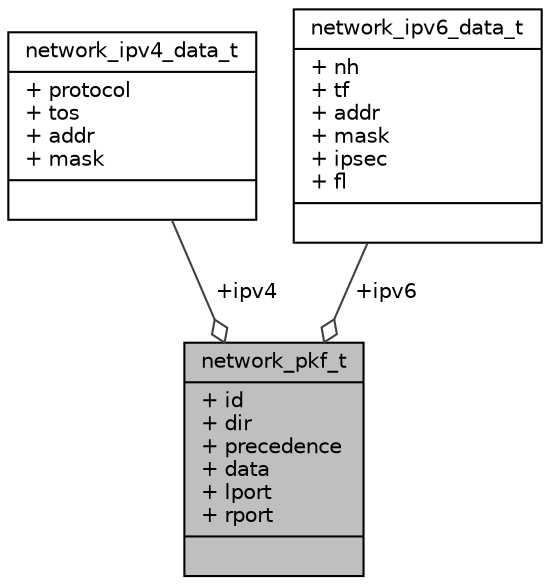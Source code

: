 digraph "network_pkf_t"
{
 // LATEX_PDF_SIZE
  edge [fontname="Helvetica",fontsize="10",labelfontname="Helvetica",labelfontsize="10"];
  node [fontname="Helvetica",fontsize="10",shape=record];
  Node1 [label="{network_pkf_t\n|+ id\l+ dir\l+ precedence\l+ data\l+ lport\l+ rport\l|}",height=0.2,width=0.4,color="black", fillcolor="grey75", style="filled", fontcolor="black",tooltip=" "];
  Node2 -> Node1 [color="grey25",fontsize="10",style="solid",label=" +ipv4" ,arrowhead="odiamond",fontname="Helvetica"];
  Node2 [label="{network_ipv4_data_t\n|+ protocol\l+ tos\l+ addr\l+ mask\l|}",height=0.2,width=0.4,color="black", fillcolor="white", style="filled",URL="$structnetwork__ipv4__data__t.html",tooltip=" "];
  Node3 -> Node1 [color="grey25",fontsize="10",style="solid",label=" +ipv6" ,arrowhead="odiamond",fontname="Helvetica"];
  Node3 [label="{network_ipv6_data_t\n|+ nh\l+ tf\l+ addr\l+ mask\l+ ipsec\l+ fl\l|}",height=0.2,width=0.4,color="black", fillcolor="white", style="filled",URL="$structnetwork__ipv6__data__t.html",tooltip=" "];
}
